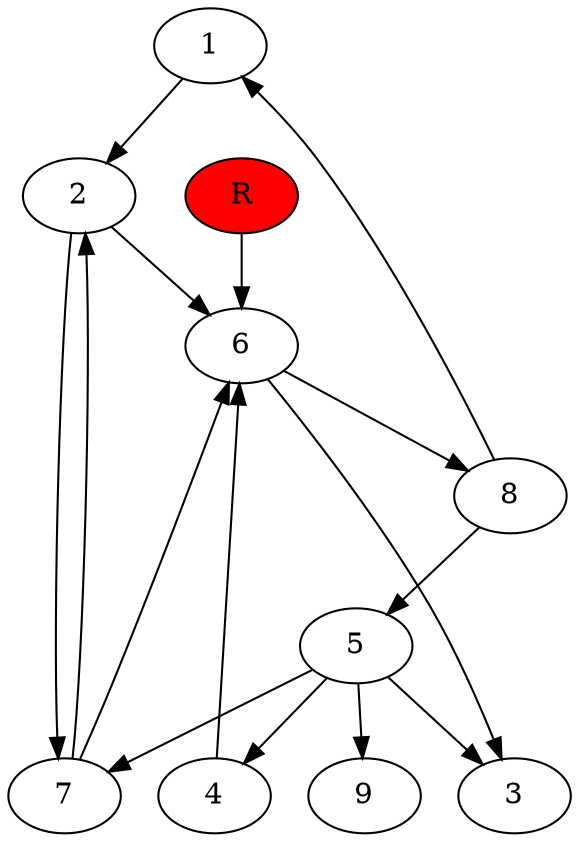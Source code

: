 digraph prb43271 {
	1
	2
	3
	4
	5
	6
	7
	8
	R [fillcolor="#ff0000" style=filled]
	1 -> 2
	2 -> 6
	2 -> 7
	4 -> 6
	5 -> 3
	5 -> 4
	5 -> 7
	5 -> 9
	6 -> 3
	6 -> 8
	7 -> 2
	7 -> 6
	8 -> 1
	8 -> 5
	R -> 6
}
